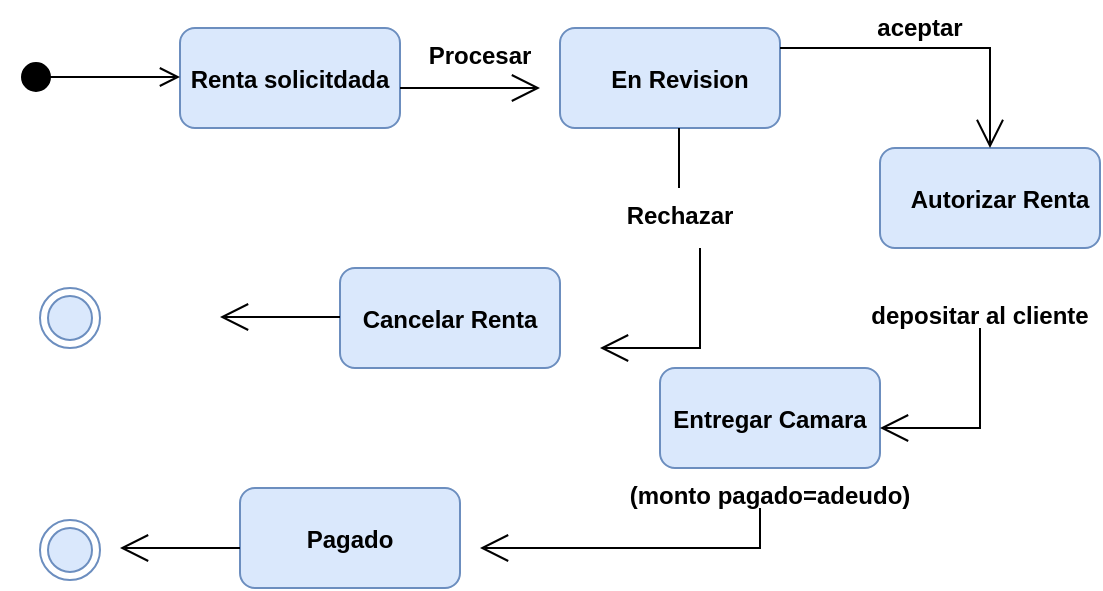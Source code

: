 <mxfile version="20.0.1" type="device"><diagram id="aG5ezeMnSW94Q5lYiOId" name="Page-1"><mxGraphModel dx="523" dy="421" grid="1" gridSize="10" guides="1" tooltips="1" connect="1" arrows="1" fold="1" page="1" pageScale="1" pageWidth="827" pageHeight="1169" math="0" shadow="0"><root><mxCell id="0"/><mxCell id="1" parent="0"/><mxCell id="yluJfd6fBoqu0fsj1Z59-1" value="" style="rounded=1;whiteSpace=wrap;html=1;fillColor=#dae8fc;strokeColor=#6c8ebf;" vertex="1" parent="1"><mxGeometry x="170" y="80" width="110" height="50" as="geometry"/></mxCell><mxCell id="yluJfd6fBoqu0fsj1Z59-2" value="" style="rounded=1;whiteSpace=wrap;html=1;fillColor=#dae8fc;strokeColor=#6c8ebf;" vertex="1" parent="1"><mxGeometry x="360" y="80" width="110" height="50" as="geometry"/></mxCell><mxCell id="yluJfd6fBoqu0fsj1Z59-3" value="" style="rounded=1;whiteSpace=wrap;html=1;fillColor=#dae8fc;strokeColor=#6c8ebf;" vertex="1" parent="1"><mxGeometry x="520" y="140" width="110" height="50" as="geometry"/></mxCell><mxCell id="yluJfd6fBoqu0fsj1Z59-4" value="" style="rounded=1;whiteSpace=wrap;html=1;fillColor=#dae8fc;strokeColor=#6c8ebf;" vertex="1" parent="1"><mxGeometry x="250" y="200" width="110" height="50" as="geometry"/></mxCell><mxCell id="yluJfd6fBoqu0fsj1Z59-5" value="" style="rounded=1;whiteSpace=wrap;html=1;fillColor=#dae8fc;strokeColor=#6c8ebf;" vertex="1" parent="1"><mxGeometry x="410" y="250" width="110" height="50" as="geometry"/></mxCell><mxCell id="yluJfd6fBoqu0fsj1Z59-6" value="" style="rounded=1;whiteSpace=wrap;html=1;fillColor=#dae8fc;strokeColor=#6c8ebf;" vertex="1" parent="1"><mxGeometry x="200" y="310" width="110" height="50" as="geometry"/></mxCell><mxCell id="yluJfd6fBoqu0fsj1Z59-7" value="" style="html=1;verticalAlign=bottom;startArrow=circle;startFill=1;endArrow=open;startSize=6;endSize=8;rounded=0;" edge="1" parent="1"><mxGeometry width="80" relative="1" as="geometry"><mxPoint x="90" y="104.5" as="sourcePoint"/><mxPoint x="170" y="104.5" as="targetPoint"/></mxGeometry></mxCell><mxCell id="yluJfd6fBoqu0fsj1Z59-8" value="Renta solicitdada" style="text;align=center;fontStyle=1;verticalAlign=middle;spacingLeft=3;spacingRight=3;strokeColor=none;rotatable=0;points=[[0,0.5],[1,0.5]];portConstraint=eastwest;" vertex="1" parent="1"><mxGeometry x="185" y="92" width="80" height="26" as="geometry"/></mxCell><mxCell id="yluJfd6fBoqu0fsj1Z59-10" value="En Revision" style="text;align=center;fontStyle=1;verticalAlign=middle;spacingLeft=3;spacingRight=3;strokeColor=none;rotatable=0;points=[[0,0.5],[1,0.5]];portConstraint=eastwest;" vertex="1" parent="1"><mxGeometry x="380" y="92" width="80" height="26" as="geometry"/></mxCell><mxCell id="yluJfd6fBoqu0fsj1Z59-11" value="Cancelar Renta" style="text;align=center;fontStyle=1;verticalAlign=middle;spacingLeft=3;spacingRight=3;strokeColor=none;rotatable=0;points=[[0,0.5],[1,0.5]];portConstraint=eastwest;" vertex="1" parent="1"><mxGeometry x="265" y="212" width="80" height="26" as="geometry"/></mxCell><mxCell id="yluJfd6fBoqu0fsj1Z59-12" value="Autorizar Renta" style="text;align=center;fontStyle=1;verticalAlign=middle;spacingLeft=3;spacingRight=3;rotatable=0;points=[[0,0.5],[1,0.5]];portConstraint=eastwest;" vertex="1" parent="1"><mxGeometry x="540" y="152" width="80" height="26" as="geometry"/></mxCell><mxCell id="yluJfd6fBoqu0fsj1Z59-13" value="Entregar Camara" style="text;align=center;fontStyle=1;verticalAlign=middle;spacingLeft=3;spacingRight=3;strokeColor=none;rotatable=0;points=[[0,0.5],[1,0.5]];portConstraint=eastwest;" vertex="1" parent="1"><mxGeometry x="425" y="262" width="80" height="26" as="geometry"/></mxCell><mxCell id="yluJfd6fBoqu0fsj1Z59-14" value="Pagado" style="text;align=center;fontStyle=1;verticalAlign=middle;spacingLeft=3;spacingRight=3;strokeColor=none;rotatable=0;points=[[0,0.5],[1,0.5]];portConstraint=eastwest;" vertex="1" parent="1"><mxGeometry x="215" y="322" width="80" height="26" as="geometry"/></mxCell><mxCell id="yluJfd6fBoqu0fsj1Z59-15" value="" style="endArrow=open;endFill=1;endSize=12;html=1;rounded=0;" edge="1" parent="1"><mxGeometry width="160" relative="1" as="geometry"><mxPoint x="280" y="110" as="sourcePoint"/><mxPoint x="350" y="110" as="targetPoint"/></mxGeometry></mxCell><mxCell id="yluJfd6fBoqu0fsj1Z59-16" value="Procesar" style="text;align=center;fontStyle=1;verticalAlign=middle;spacingLeft=3;spacingRight=3;strokeColor=none;rotatable=0;points=[[0,0.5],[1,0.5]];portConstraint=eastwest;" vertex="1" parent="1"><mxGeometry x="280" y="80" width="80" height="26" as="geometry"/></mxCell><mxCell id="yluJfd6fBoqu0fsj1Z59-17" value="" style="endArrow=open;endFill=1;endSize=12;html=1;rounded=0;entryX=0.5;entryY=0;entryDx=0;entryDy=0;" edge="1" parent="1" target="yluJfd6fBoqu0fsj1Z59-3"><mxGeometry width="160" relative="1" as="geometry"><mxPoint x="490" y="90" as="sourcePoint"/><mxPoint x="650" y="90" as="targetPoint"/><Array as="points"><mxPoint x="470" y="90"/><mxPoint x="575" y="90"/></Array></mxGeometry></mxCell><mxCell id="yluJfd6fBoqu0fsj1Z59-18" value="aceptar" style="text;align=center;fontStyle=1;verticalAlign=middle;spacingLeft=3;spacingRight=3;strokeColor=none;rotatable=0;points=[[0,0.5],[1,0.5]];portConstraint=eastwest;" vertex="1" parent="1"><mxGeometry x="500" y="66" width="80" height="26" as="geometry"/></mxCell><mxCell id="yluJfd6fBoqu0fsj1Z59-19" value="" style="endArrow=open;endFill=1;endSize=12;html=1;rounded=0;" edge="1" parent="1"><mxGeometry width="160" relative="1" as="geometry"><mxPoint x="460" y="330" as="sourcePoint"/><mxPoint x="320" y="340" as="targetPoint"/><Array as="points"><mxPoint x="460" y="330"/><mxPoint x="460" y="320"/><mxPoint x="460" y="340"/></Array></mxGeometry></mxCell><mxCell id="yluJfd6fBoqu0fsj1Z59-20" value="Rechazar" style="text;align=center;fontStyle=1;verticalAlign=middle;spacingLeft=3;spacingRight=3;strokeColor=none;rotatable=0;points=[[0,0.5],[1,0.5]];portConstraint=eastwest;" vertex="1" parent="1"><mxGeometry x="380" y="160" width="80" height="26" as="geometry"/></mxCell><mxCell id="yluJfd6fBoqu0fsj1Z59-22" value="" style="endArrow=none;html=1;rounded=0;" edge="1" parent="1"><mxGeometry width="50" height="50" relative="1" as="geometry"><mxPoint x="419.5" y="160" as="sourcePoint"/><mxPoint x="419.5" y="130" as="targetPoint"/></mxGeometry></mxCell><mxCell id="yluJfd6fBoqu0fsj1Z59-23" value="" style="endArrow=open;endFill=1;endSize=12;html=1;rounded=0;" edge="1" parent="1"><mxGeometry width="160" relative="1" as="geometry"><mxPoint x="570" y="240" as="sourcePoint"/><mxPoint x="520" y="280" as="targetPoint"/><Array as="points"><mxPoint x="570" y="240"/><mxPoint x="570" y="230"/><mxPoint x="570" y="280"/></Array></mxGeometry></mxCell><mxCell id="yluJfd6fBoqu0fsj1Z59-24" value="depositar al cliente" style="text;align=center;fontStyle=1;verticalAlign=middle;spacingLeft=3;spacingRight=3;strokeColor=none;rotatable=0;points=[[0,0.5],[1,0.5]];portConstraint=eastwest;" vertex="1" parent="1"><mxGeometry x="530" y="210" width="80" height="26" as="geometry"/></mxCell><mxCell id="yluJfd6fBoqu0fsj1Z59-25" value="" style="endArrow=open;endFill=1;endSize=12;html=1;rounded=0;" edge="1" parent="1"><mxGeometry width="160" relative="1" as="geometry"><mxPoint x="430" y="200" as="sourcePoint"/><mxPoint x="380" y="240" as="targetPoint"/><Array as="points"><mxPoint x="430" y="200"/><mxPoint x="430" y="190"/><mxPoint x="430" y="240"/></Array></mxGeometry></mxCell><mxCell id="yluJfd6fBoqu0fsj1Z59-26" value="(monto pagado=adeudo)" style="text;align=center;fontStyle=1;verticalAlign=middle;spacingLeft=3;spacingRight=3;strokeColor=none;rotatable=0;points=[[0,0.5],[1,0.5]];portConstraint=eastwest;" vertex="1" parent="1"><mxGeometry x="425" y="300" width="80" height="26" as="geometry"/></mxCell><mxCell id="yluJfd6fBoqu0fsj1Z59-27" value="" style="endArrow=open;endFill=1;endSize=12;html=1;rounded=0;" edge="1" parent="1"><mxGeometry width="160" relative="1" as="geometry"><mxPoint x="250" y="224.5" as="sourcePoint"/><mxPoint x="190" y="224.5" as="targetPoint"/></mxGeometry></mxCell><mxCell id="yluJfd6fBoqu0fsj1Z59-28" value="" style="endArrow=open;endFill=1;endSize=12;html=1;rounded=0;" edge="1" parent="1"><mxGeometry width="160" relative="1" as="geometry"><mxPoint x="200" y="340" as="sourcePoint"/><mxPoint x="140" y="340" as="targetPoint"/></mxGeometry></mxCell><mxCell id="yluJfd6fBoqu0fsj1Z59-29" value="" style="ellipse;html=1;shape=endState;fillColor=#dae8fc;strokeColor=#6c8ebf;" vertex="1" parent="1"><mxGeometry x="100" y="326" width="30" height="30" as="geometry"/></mxCell><mxCell id="yluJfd6fBoqu0fsj1Z59-30" value="" style="ellipse;html=1;shape=endState;fillColor=#dae8fc;strokeColor=#6c8ebf;" vertex="1" parent="1"><mxGeometry x="100" y="210" width="30" height="30" as="geometry"/></mxCell></root></mxGraphModel></diagram></mxfile>